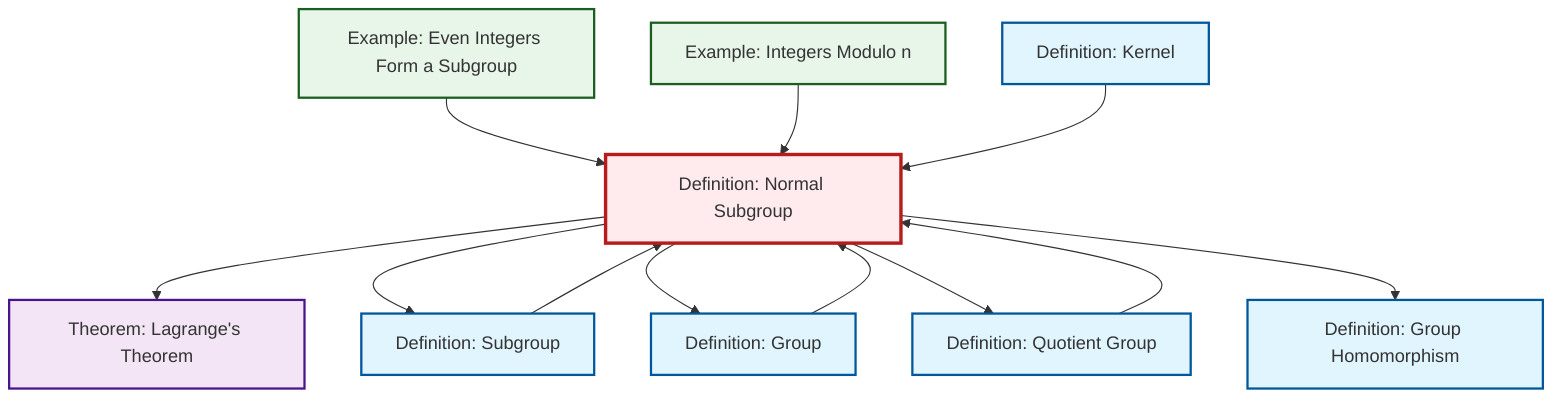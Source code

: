 graph TD
    classDef definition fill:#e1f5fe,stroke:#01579b,stroke-width:2px
    classDef theorem fill:#f3e5f5,stroke:#4a148c,stroke-width:2px
    classDef axiom fill:#fff3e0,stroke:#e65100,stroke-width:2px
    classDef example fill:#e8f5e9,stroke:#1b5e20,stroke-width:2px
    classDef current fill:#ffebee,stroke:#b71c1c,stroke-width:3px
    def-kernel["Definition: Kernel"]:::definition
    def-normal-subgroup["Definition: Normal Subgroup"]:::definition
    def-quotient-group["Definition: Quotient Group"]:::definition
    def-group["Definition: Group"]:::definition
    thm-lagrange["Theorem: Lagrange's Theorem"]:::theorem
    ex-even-integers-subgroup["Example: Even Integers Form a Subgroup"]:::example
    def-homomorphism["Definition: Group Homomorphism"]:::definition
    ex-quotient-integers-mod-n["Example: Integers Modulo n"]:::example
    def-subgroup["Definition: Subgroup"]:::definition
    def-normal-subgroup --> thm-lagrange
    def-normal-subgroup --> def-subgroup
    def-subgroup --> def-normal-subgroup
    def-quotient-group --> def-normal-subgroup
    ex-even-integers-subgroup --> def-normal-subgroup
    ex-quotient-integers-mod-n --> def-normal-subgroup
    def-normal-subgroup --> def-group
    def-kernel --> def-normal-subgroup
    def-group --> def-normal-subgroup
    def-normal-subgroup --> def-quotient-group
    def-normal-subgroup --> def-homomorphism
    class def-normal-subgroup current